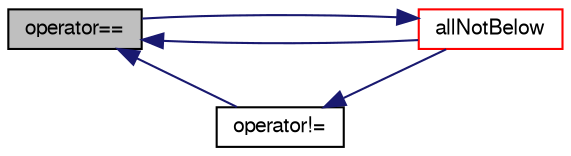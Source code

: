 digraph "operator=="
{
  bgcolor="transparent";
  edge [fontname="FreeSans",fontsize="10",labelfontname="FreeSans",labelfontsize="10"];
  node [fontname="FreeSans",fontsize="10",shape=record];
  rankdir="LR";
  Node5543 [label="operator==",height=0.2,width=0.4,color="black", fillcolor="grey75", style="filled", fontcolor="black"];
  Node5543 -> Node5544 [dir="back",color="midnightblue",fontsize="10",style="solid",fontname="FreeSans"];
  Node5544 [label="allNotBelow",height=0.2,width=0.4,color="red",URL="$a26274.html#a19bad5da060b5dbeb03e500b7f54fa28"];
  Node5544 -> Node5543 [dir="back",color="midnightblue",fontsize="10",style="solid",fontname="FreeSans"];
  Node5543 -> Node5698 [dir="back",color="midnightblue",fontsize="10",style="solid",fontname="FreeSans"];
  Node5698 [label="operator!=",height=0.2,width=0.4,color="black",URL="$a26274.html#a0008e1a14bf0b9d48c5bba9dc1c8e086"];
  Node5698 -> Node5544 [dir="back",color="midnightblue",fontsize="10",style="solid",fontname="FreeSans"];
}
